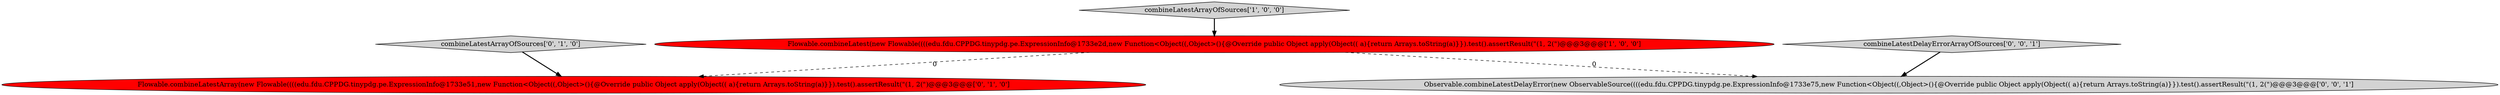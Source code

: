 digraph {
4 [style = filled, label = "Observable.combineLatestDelayError(new ObservableSource((((edu.fdu.CPPDG.tinypdg.pe.ExpressionInfo@1733e75,new Function<Object((,Object>(){@Override public Object apply(Object(( a){return Arrays.toString(a)}}).test().assertResult(\"(1, 2(\")@@@3@@@['0', '0', '1']", fillcolor = lightgray, shape = ellipse image = "AAA0AAABBB3BBB"];
1 [style = filled, label = "Flowable.combineLatest(new Flowable((((edu.fdu.CPPDG.tinypdg.pe.ExpressionInfo@1733e2d,new Function<Object((,Object>(){@Override public Object apply(Object(( a){return Arrays.toString(a)}}).test().assertResult(\"(1, 2(\")@@@3@@@['1', '0', '0']", fillcolor = red, shape = ellipse image = "AAA1AAABBB1BBB"];
2 [style = filled, label = "Flowable.combineLatestArray(new Flowable((((edu.fdu.CPPDG.tinypdg.pe.ExpressionInfo@1733e51,new Function<Object((,Object>(){@Override public Object apply(Object(( a){return Arrays.toString(a)}}).test().assertResult(\"(1, 2(\")@@@3@@@['0', '1', '0']", fillcolor = red, shape = ellipse image = "AAA1AAABBB2BBB"];
3 [style = filled, label = "combineLatestArrayOfSources['0', '1', '0']", fillcolor = lightgray, shape = diamond image = "AAA0AAABBB2BBB"];
0 [style = filled, label = "combineLatestArrayOfSources['1', '0', '0']", fillcolor = lightgray, shape = diamond image = "AAA0AAABBB1BBB"];
5 [style = filled, label = "combineLatestDelayErrorArrayOfSources['0', '0', '1']", fillcolor = lightgray, shape = diamond image = "AAA0AAABBB3BBB"];
1->4 [style = dashed, label="0"];
1->2 [style = dashed, label="0"];
3->2 [style = bold, label=""];
0->1 [style = bold, label=""];
5->4 [style = bold, label=""];
}
